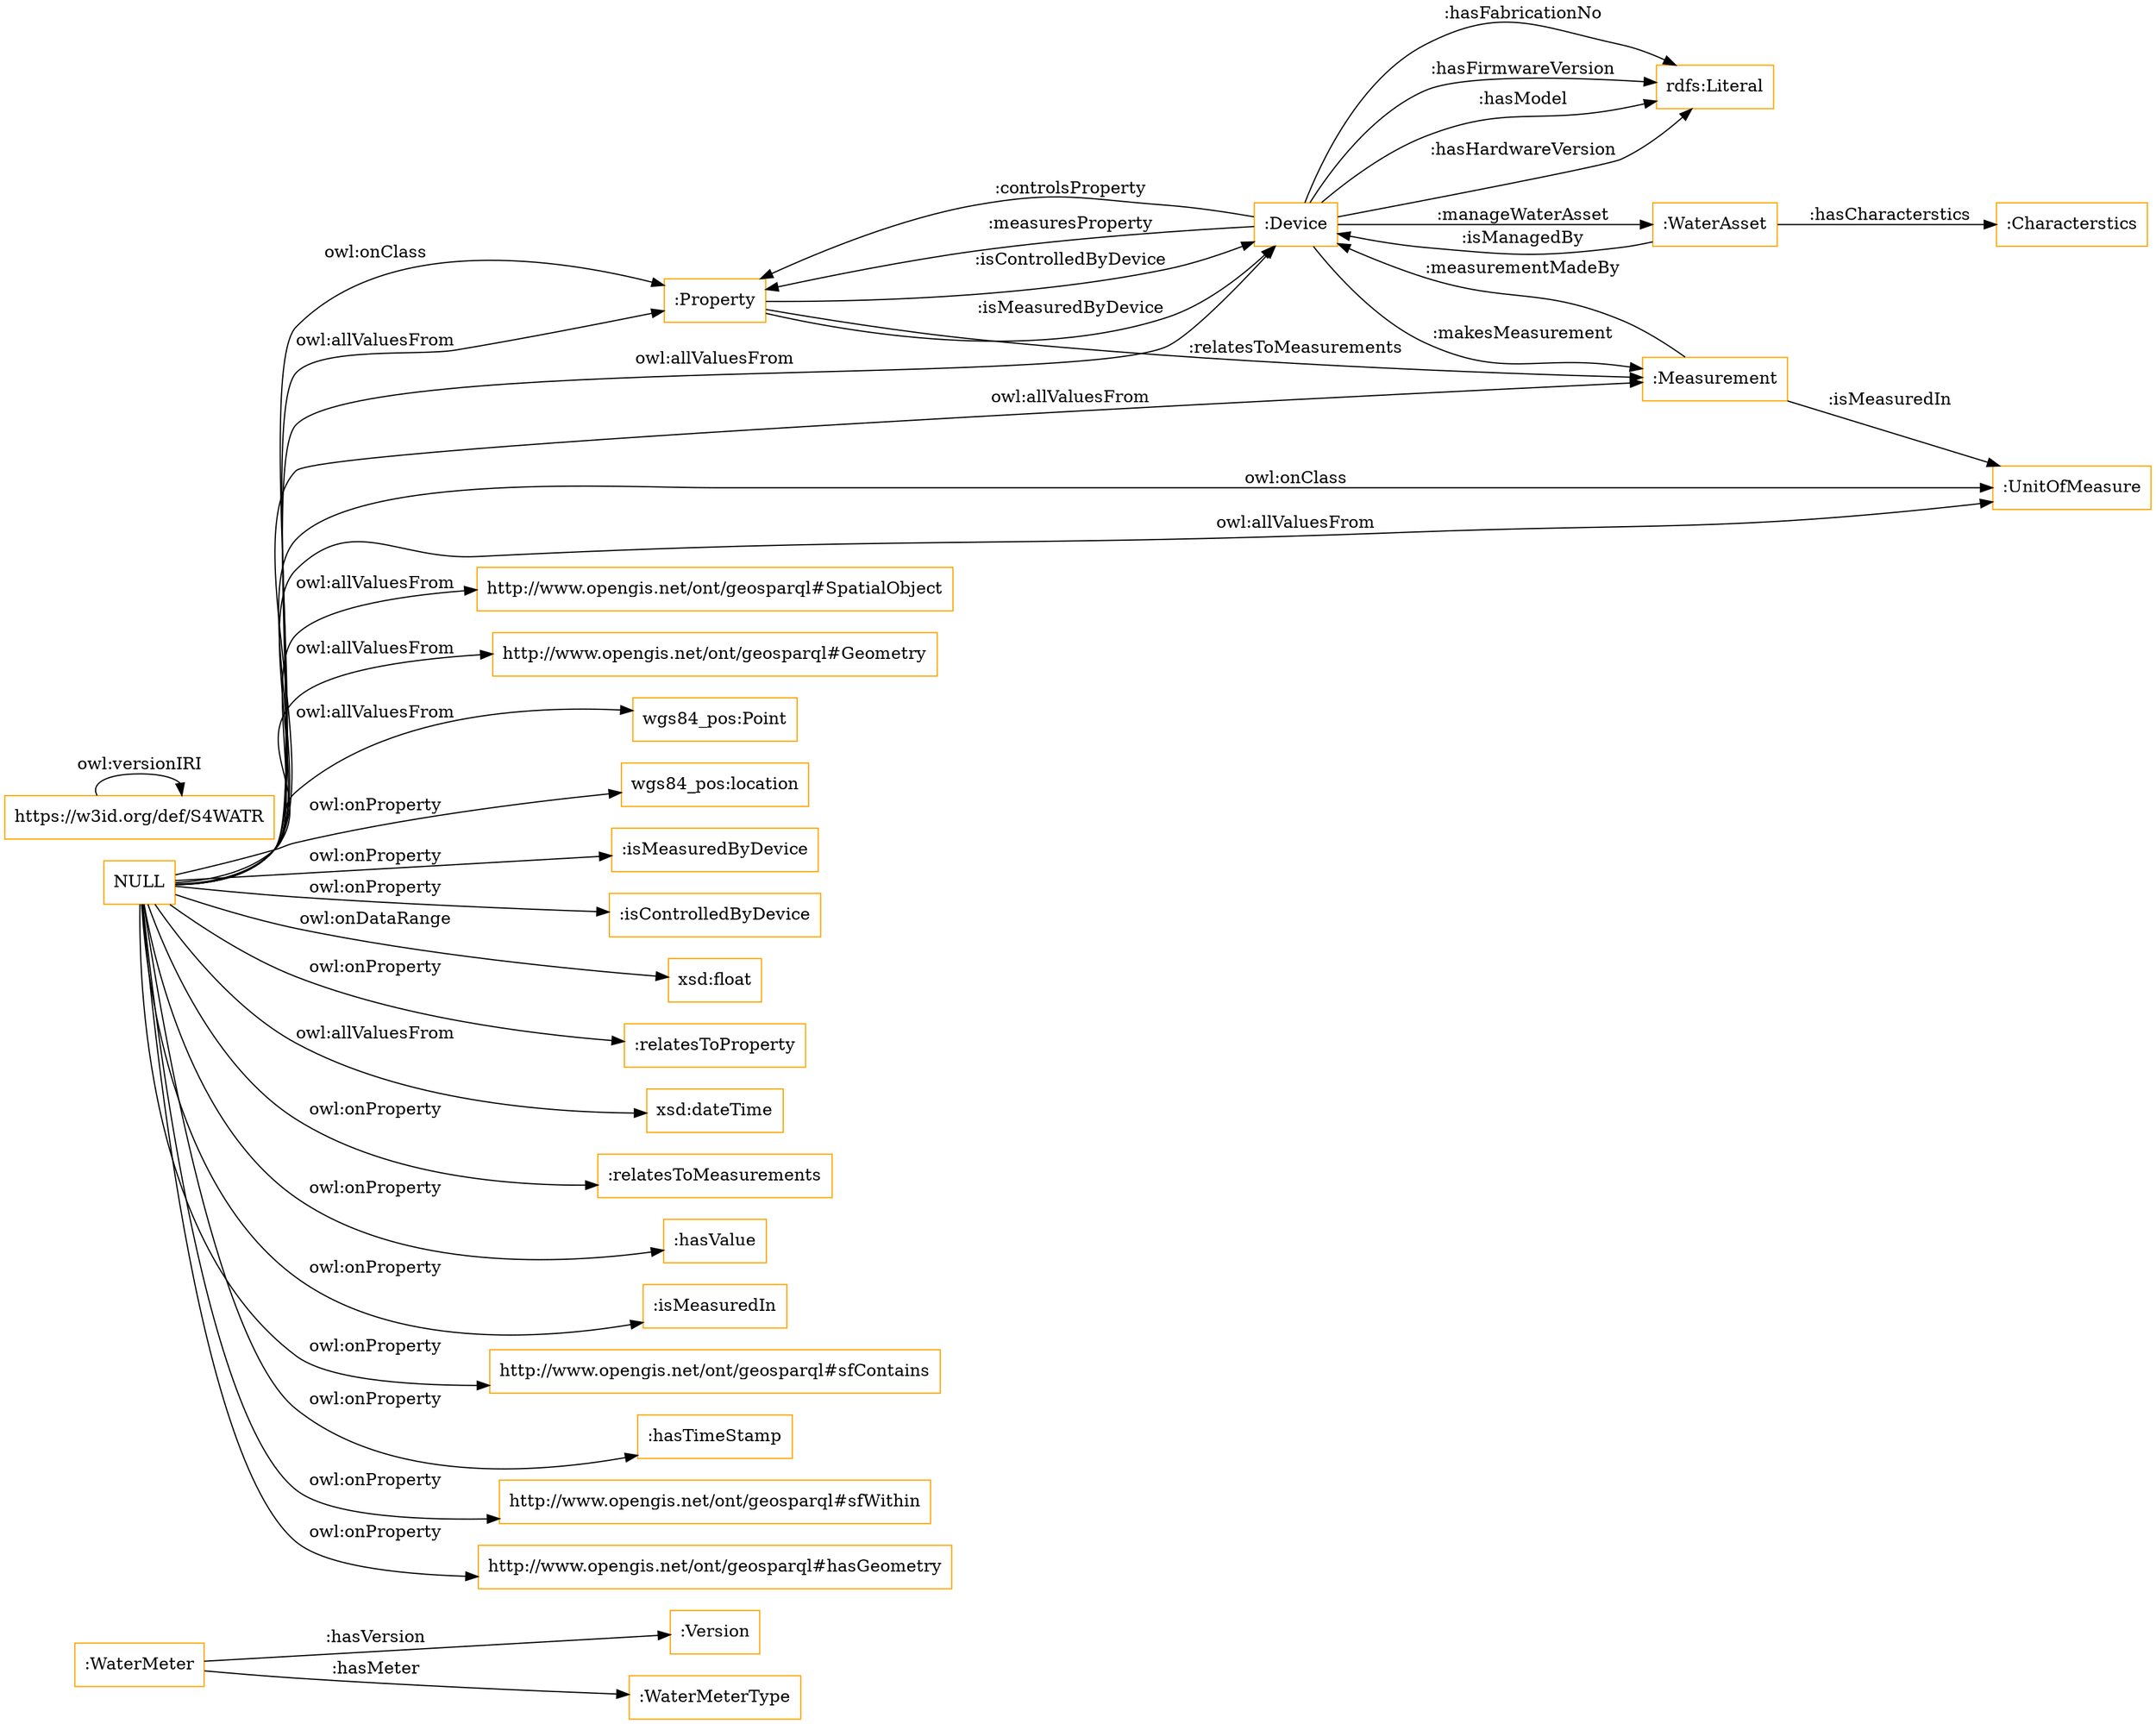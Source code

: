 digraph ar2dtool_diagram { 
rankdir=LR;
size="1501"
node [shape = rectangle, color="orange"]; ":Version" ":Property" ":WaterMeterType" ":WaterAsset" ":WaterMeter" ":Device" "http://www.opengis.net/ont/geosparql#SpatialObject" "http://www.opengis.net/ont/geosparql#Geometry" ":UnitOfMeasure" "wgs84_pos:Point" ":Measurement" ":Characterstics" ; /*classes style*/
	"NULL" -> "wgs84_pos:location" [ label = "owl:onProperty" ];
	"NULL" -> "wgs84_pos:Point" [ label = "owl:allValuesFrom" ];
	"NULL" -> ":isMeasuredByDevice" [ label = "owl:onProperty" ];
	"NULL" -> ":isControlledByDevice" [ label = "owl:onProperty" ];
	"NULL" -> ":Measurement" [ label = "owl:allValuesFrom" ];
	"NULL" -> "xsd:float" [ label = "owl:onDataRange" ];
	"NULL" -> "http://www.opengis.net/ont/geosparql#Geometry" [ label = "owl:allValuesFrom" ];
	"NULL" -> ":relatesToProperty" [ label = "owl:onProperty" ];
	"NULL" -> "xsd:dateTime" [ label = "owl:allValuesFrom" ];
	"NULL" -> "http://www.opengis.net/ont/geosparql#SpatialObject" [ label = "owl:allValuesFrom" ];
	"NULL" -> ":relatesToMeasurements" [ label = "owl:onProperty" ];
	"NULL" -> ":hasValue" [ label = "owl:onProperty" ];
	"NULL" -> ":Property" [ label = "owl:onClass" ];
	"NULL" -> ":UnitOfMeasure" [ label = "owl:allValuesFrom" ];
	"NULL" -> ":UnitOfMeasure" [ label = "owl:onClass" ];
	"NULL" -> ":isMeasuredIn" [ label = "owl:onProperty" ];
	"NULL" -> "http://www.opengis.net/ont/geosparql#sfContains" [ label = "owl:onProperty" ];
	"NULL" -> ":hasTimeStamp" [ label = "owl:onProperty" ];
	"NULL" -> "http://www.opengis.net/ont/geosparql#sfWithin" [ label = "owl:onProperty" ];
	"NULL" -> ":Property" [ label = "owl:allValuesFrom" ];
	"NULL" -> "http://www.opengis.net/ont/geosparql#hasGeometry" [ label = "owl:onProperty" ];
	"NULL" -> ":Device" [ label = "owl:allValuesFrom" ];
	"https://w3id.org/def/S4WATR" -> "https://w3id.org/def/S4WATR" [ label = "owl:versionIRI" ];
	":WaterAsset" -> ":Characterstics" [ label = ":hasCharacterstics" ];
	":Measurement" -> ":Device" [ label = ":measurementMadeBy" ];
	":Device" -> ":WaterAsset" [ label = ":manageWaterAsset" ];
	":Device" -> "rdfs:Literal" [ label = ":hasModel" ];
	":Property" -> ":Device" [ label = ":isControlledByDevice" ];
	":Device" -> "rdfs:Literal" [ label = ":hasHardwareVersion" ];
	":WaterMeter" -> ":Version" [ label = ":hasVersion" ];
	":Property" -> ":Measurement" [ label = ":relatesToMeasurements" ];
	":Device" -> ":Measurement" [ label = ":makesMeasurement" ];
	":Device" -> "rdfs:Literal" [ label = ":hasFabricationNo" ];
	":Device" -> "rdfs:Literal" [ label = ":hasFirmwareVersion" ];
	":Device" -> ":Property" [ label = ":controlsProperty" ];
	":WaterAsset" -> ":Device" [ label = ":isManagedBy" ];
	":Property" -> ":Device" [ label = ":isMeasuredByDevice" ];
	":WaterMeter" -> ":WaterMeterType" [ label = ":hasMeter" ];
	":Measurement" -> ":UnitOfMeasure" [ label = ":isMeasuredIn" ];
	":Device" -> ":Property" [ label = ":measuresProperty" ];

}
